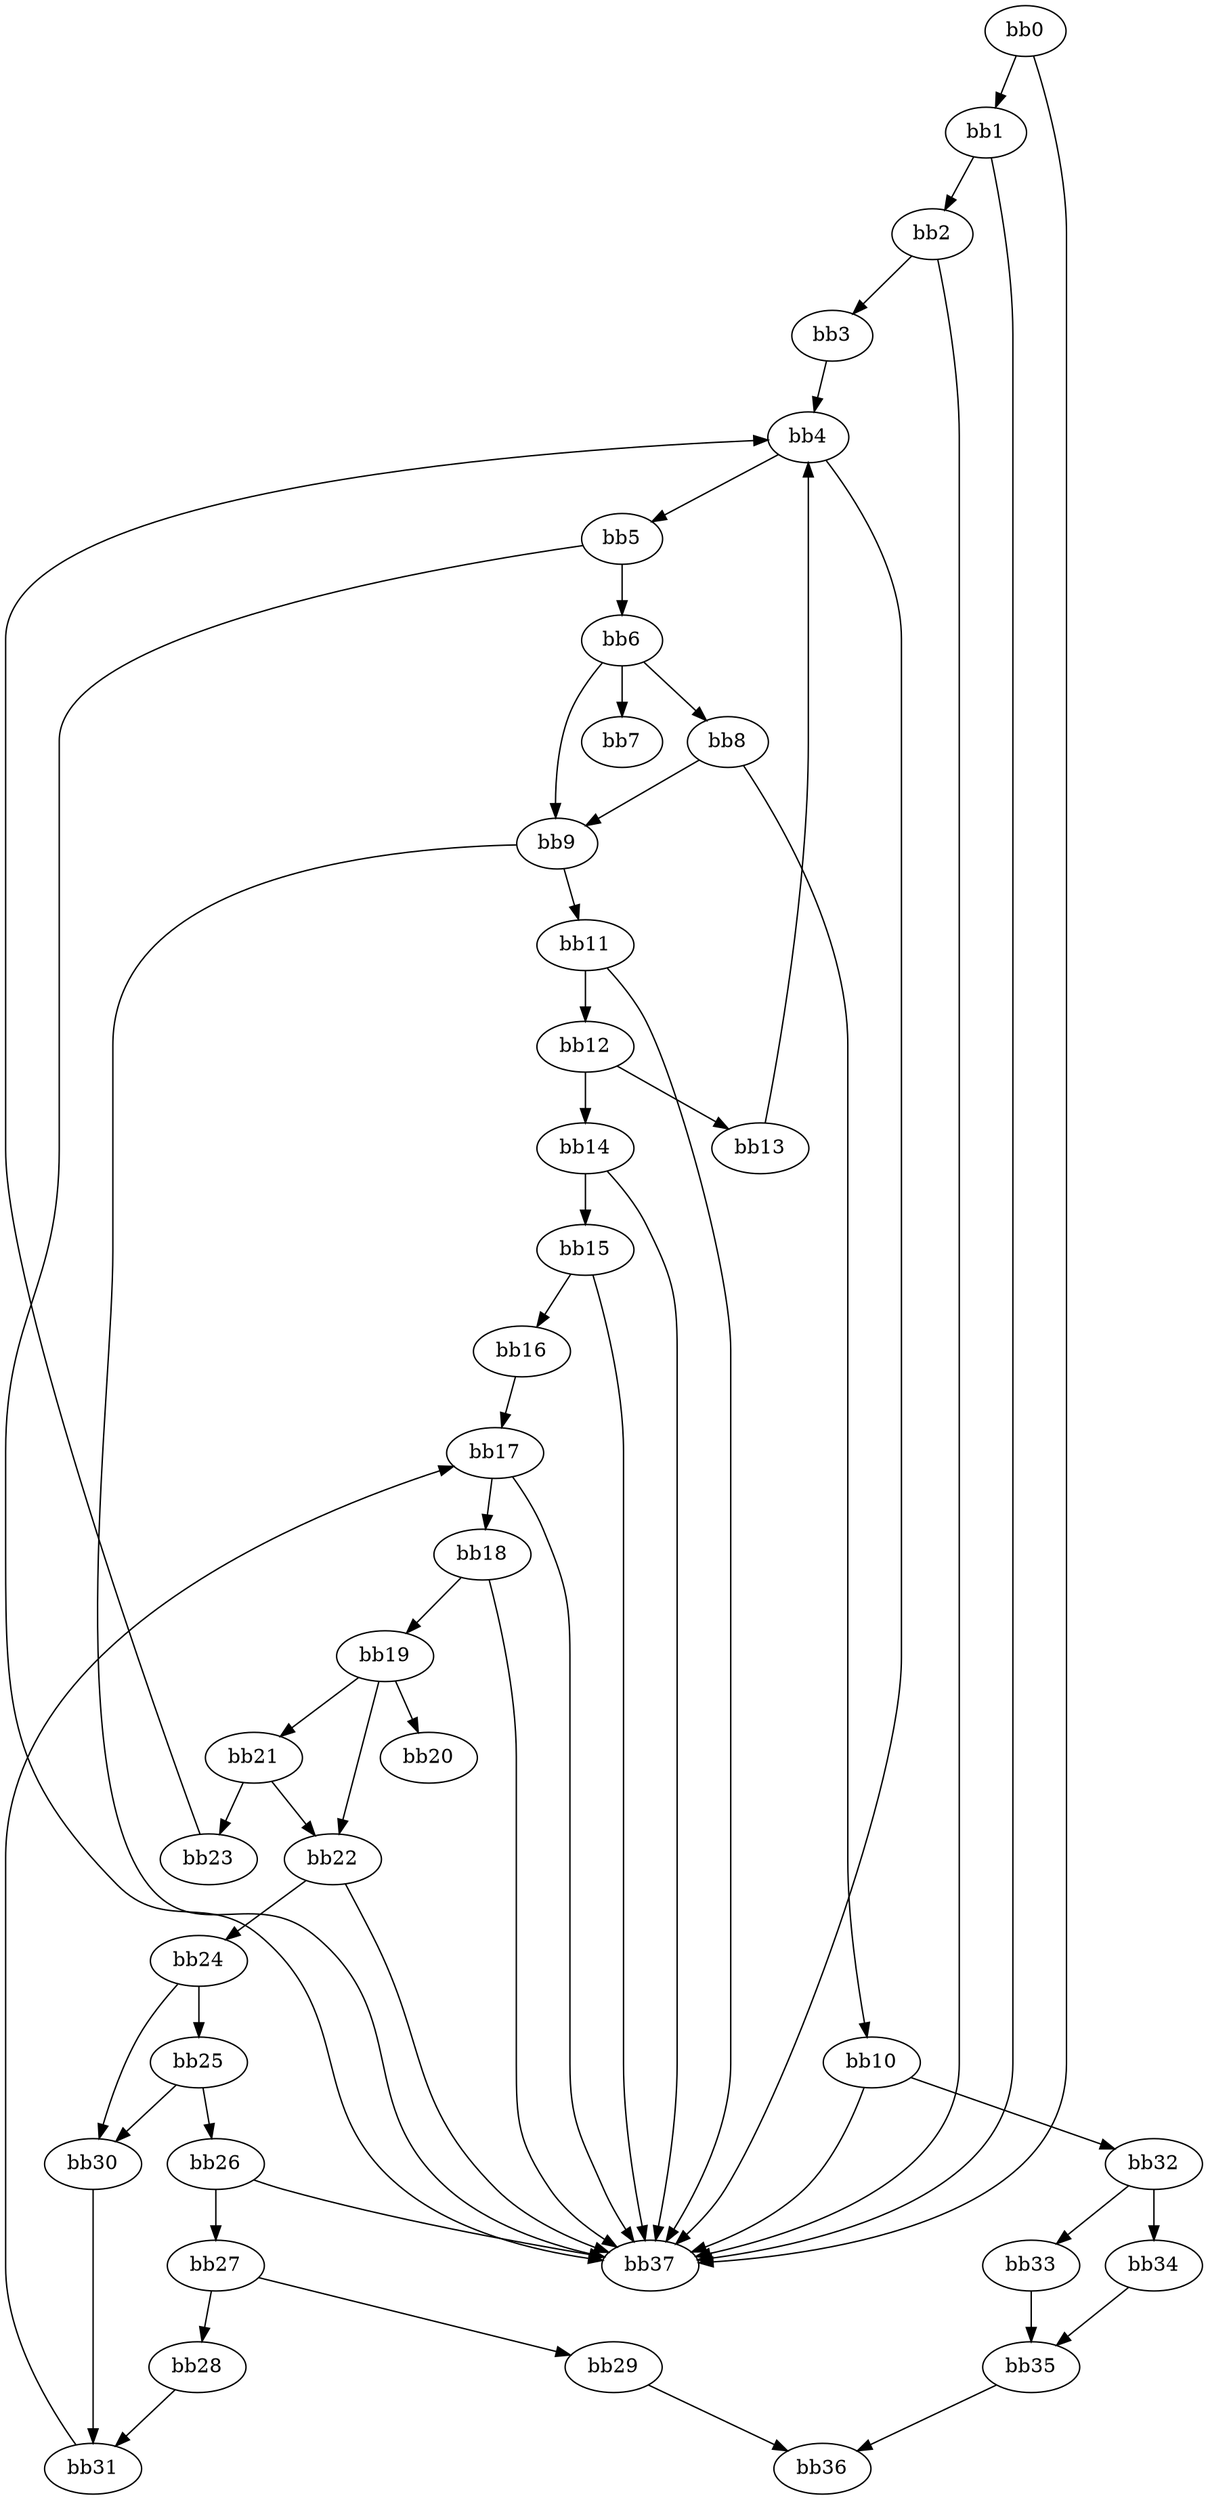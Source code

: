 digraph {
    0 [ label = "bb0\l" ]
    1 [ label = "bb1\l" ]
    2 [ label = "bb2\l" ]
    3 [ label = "bb3\l" ]
    4 [ label = "bb4\l" ]
    5 [ label = "bb5\l" ]
    6 [ label = "bb6\l" ]
    7 [ label = "bb7\l" ]
    8 [ label = "bb8\l" ]
    9 [ label = "bb9\l" ]
    10 [ label = "bb10\l" ]
    11 [ label = "bb11\l" ]
    12 [ label = "bb12\l" ]
    13 [ label = "bb13\l" ]
    14 [ label = "bb14\l" ]
    15 [ label = "bb15\l" ]
    16 [ label = "bb16\l" ]
    17 [ label = "bb17\l" ]
    18 [ label = "bb18\l" ]
    19 [ label = "bb19\l" ]
    20 [ label = "bb20\l" ]
    21 [ label = "bb21\l" ]
    22 [ label = "bb22\l" ]
    23 [ label = "bb23\l" ]
    24 [ label = "bb24\l" ]
    25 [ label = "bb25\l" ]
    26 [ label = "bb26\l" ]
    27 [ label = "bb27\l" ]
    28 [ label = "bb28\l" ]
    29 [ label = "bb29\l" ]
    30 [ label = "bb30\l" ]
    31 [ label = "bb31\l" ]
    32 [ label = "bb32\l" ]
    33 [ label = "bb33\l" ]
    34 [ label = "bb34\l" ]
    35 [ label = "bb35\l" ]
    36 [ label = "bb36\l" ]
    37 [ label = "bb37\l" ]
    0 -> 1 [ ]
    0 -> 37 [ ]
    1 -> 2 [ ]
    1 -> 37 [ ]
    2 -> 3 [ ]
    2 -> 37 [ ]
    3 -> 4 [ ]
    4 -> 5 [ ]
    4 -> 37 [ ]
    5 -> 6 [ ]
    5 -> 37 [ ]
    6 -> 7 [ ]
    6 -> 8 [ ]
    6 -> 9 [ ]
    8 -> 9 [ ]
    8 -> 10 [ ]
    9 -> 11 [ ]
    9 -> 37 [ ]
    10 -> 32 [ ]
    10 -> 37 [ ]
    11 -> 12 [ ]
    11 -> 37 [ ]
    12 -> 13 [ ]
    12 -> 14 [ ]
    13 -> 4 [ ]
    14 -> 15 [ ]
    14 -> 37 [ ]
    15 -> 16 [ ]
    15 -> 37 [ ]
    16 -> 17 [ ]
    17 -> 18 [ ]
    17 -> 37 [ ]
    18 -> 19 [ ]
    18 -> 37 [ ]
    19 -> 20 [ ]
    19 -> 21 [ ]
    19 -> 22 [ ]
    21 -> 22 [ ]
    21 -> 23 [ ]
    22 -> 24 [ ]
    22 -> 37 [ ]
    23 -> 4 [ ]
    24 -> 25 [ ]
    24 -> 30 [ ]
    25 -> 26 [ ]
    25 -> 30 [ ]
    26 -> 27 [ ]
    26 -> 37 [ ]
    27 -> 28 [ ]
    27 -> 29 [ ]
    28 -> 31 [ ]
    29 -> 36 [ ]
    30 -> 31 [ ]
    31 -> 17 [ ]
    32 -> 33 [ ]
    32 -> 34 [ ]
    33 -> 35 [ ]
    34 -> 35 [ ]
    35 -> 36 [ ]
}

